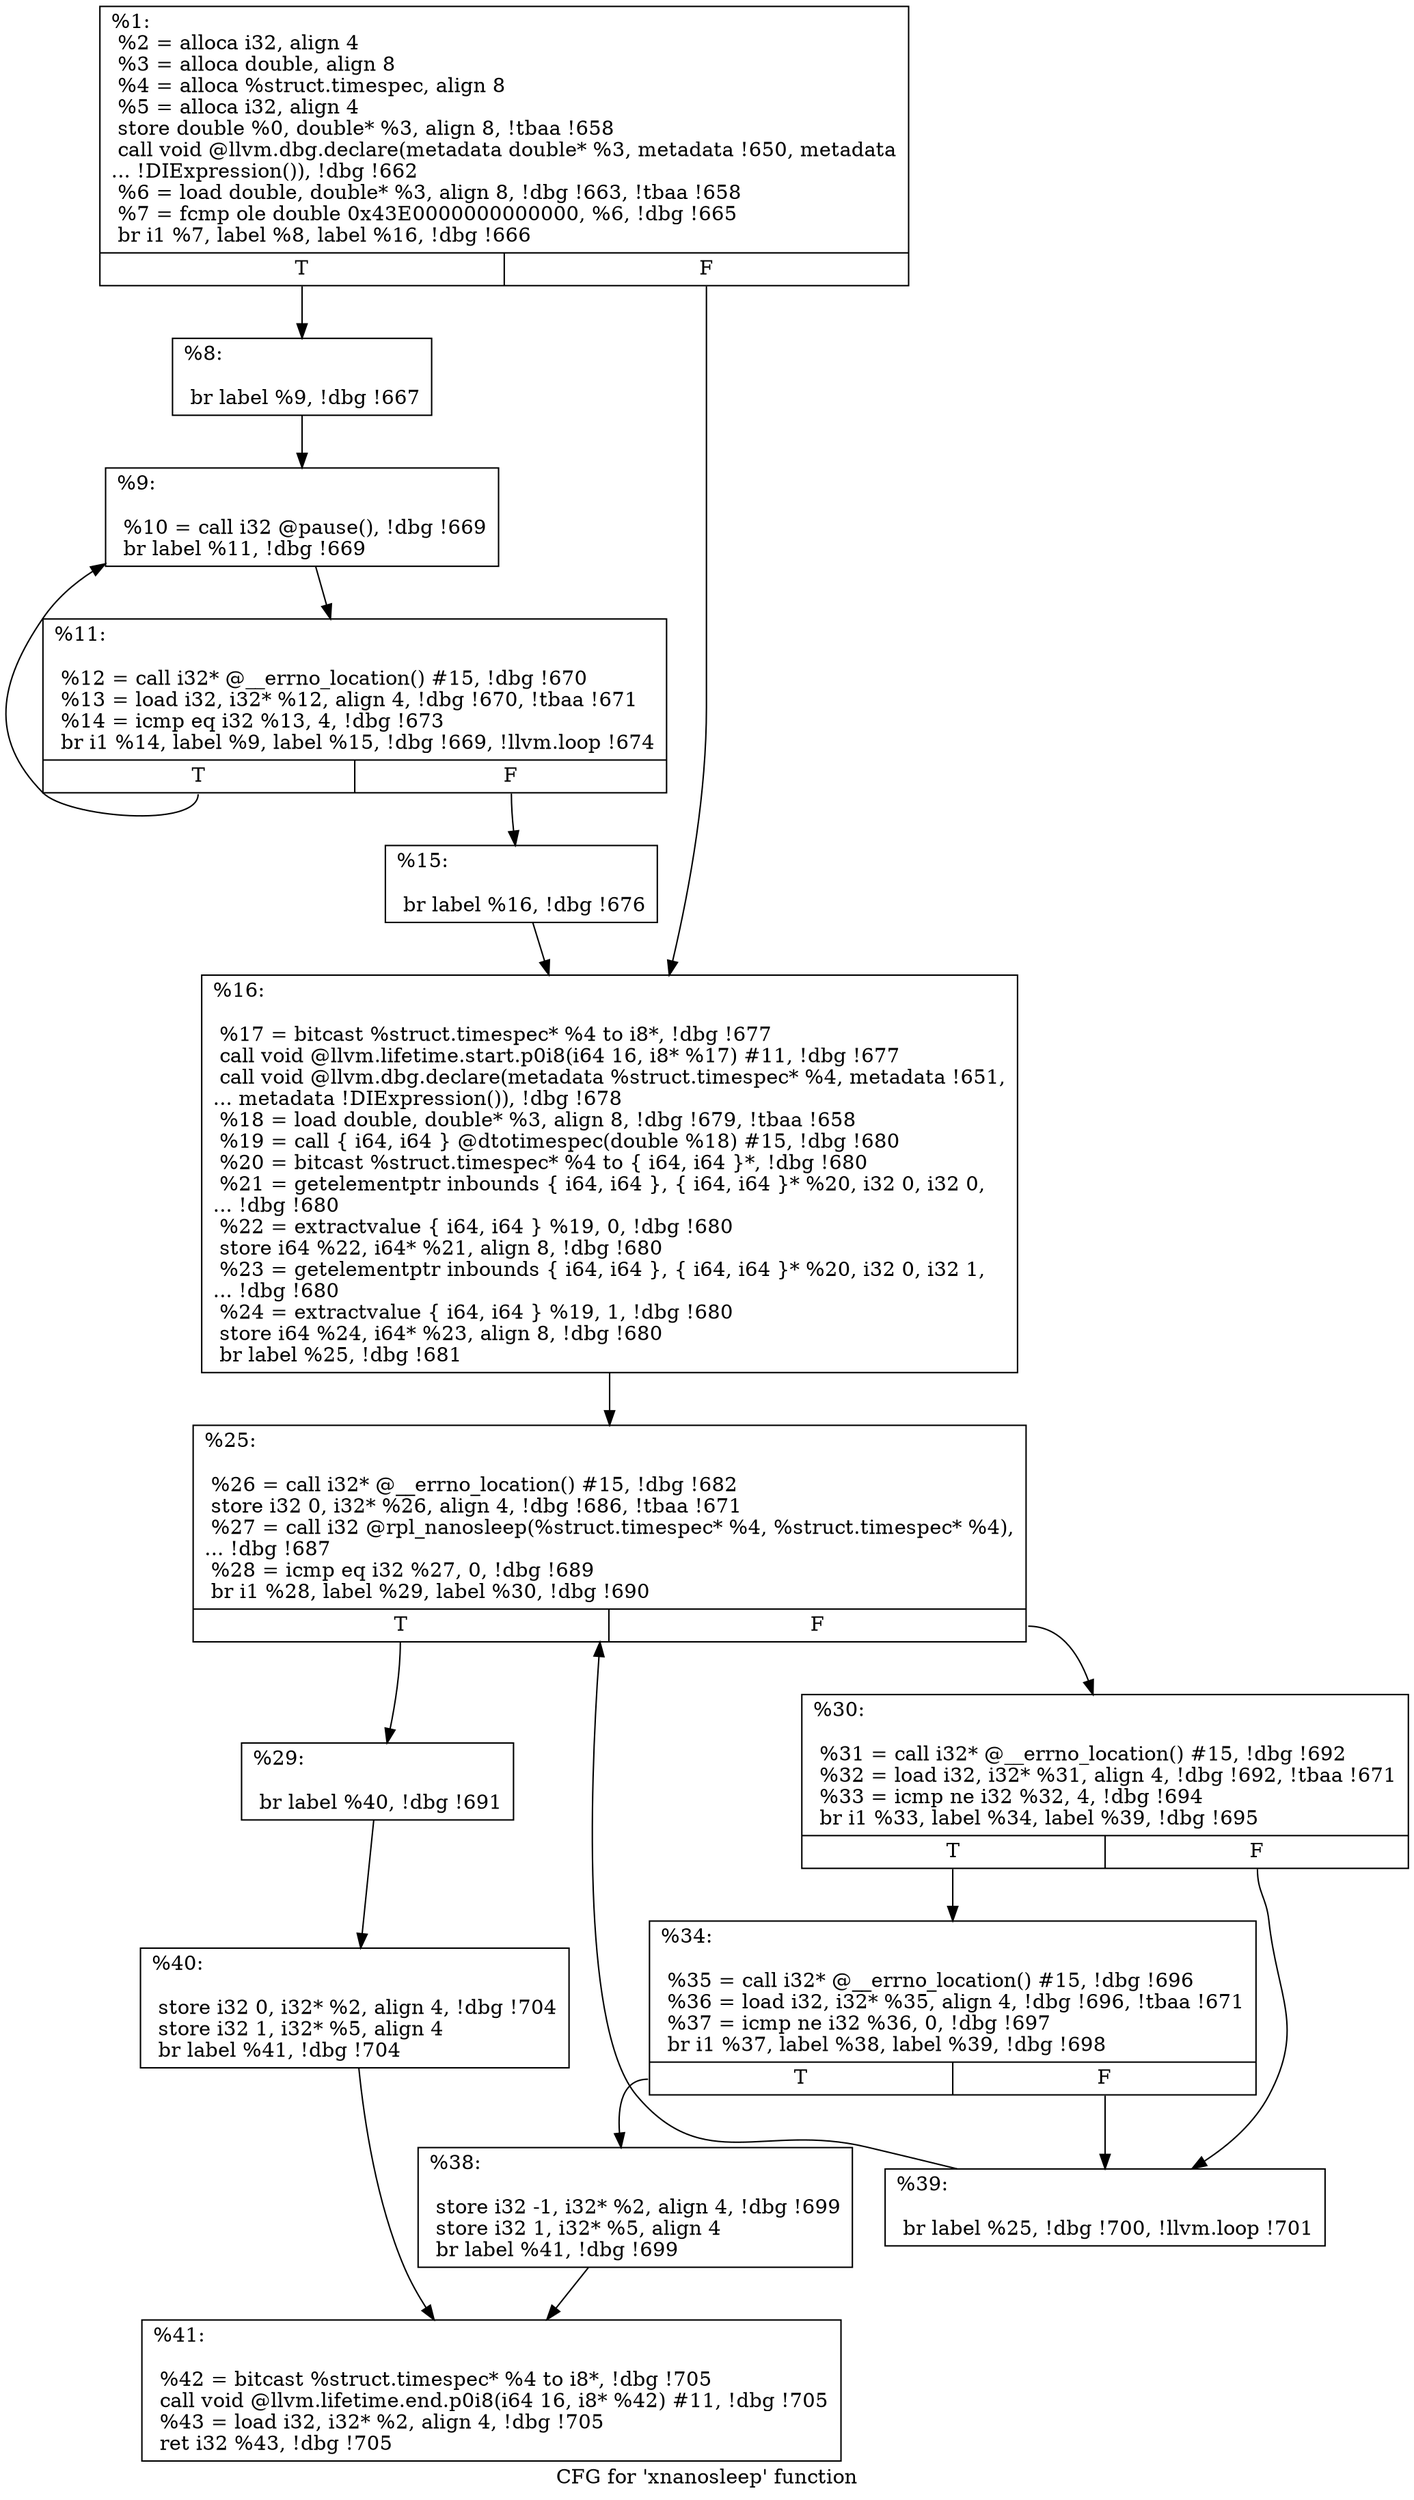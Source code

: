 digraph "CFG for 'xnanosleep' function" {
	label="CFG for 'xnanosleep' function";

	Node0x25962f0 [shape=record,label="{%1:\l  %2 = alloca i32, align 4\l  %3 = alloca double, align 8\l  %4 = alloca %struct.timespec, align 8\l  %5 = alloca i32, align 4\l  store double %0, double* %3, align 8, !tbaa !658\l  call void @llvm.dbg.declare(metadata double* %3, metadata !650, metadata\l... !DIExpression()), !dbg !662\l  %6 = load double, double* %3, align 8, !dbg !663, !tbaa !658\l  %7 = fcmp ole double 0x43E0000000000000, %6, !dbg !665\l  br i1 %7, label %8, label %16, !dbg !666\l|{<s0>T|<s1>F}}"];
	Node0x25962f0:s0 -> Node0x2596850;
	Node0x25962f0:s1 -> Node0x2596990;
	Node0x2596850 [shape=record,label="{%8:\l\l  br label %9, !dbg !667\l}"];
	Node0x2596850 -> Node0x25968a0;
	Node0x25968a0 [shape=record,label="{%9:\l\l  %10 = call i32 @pause(), !dbg !669\l  br label %11, !dbg !669\l}"];
	Node0x25968a0 -> Node0x25968f0;
	Node0x25968f0 [shape=record,label="{%11:\l\l  %12 = call i32* @__errno_location() #15, !dbg !670\l  %13 = load i32, i32* %12, align 4, !dbg !670, !tbaa !671\l  %14 = icmp eq i32 %13, 4, !dbg !673\l  br i1 %14, label %9, label %15, !dbg !669, !llvm.loop !674\l|{<s0>T|<s1>F}}"];
	Node0x25968f0:s0 -> Node0x25968a0;
	Node0x25968f0:s1 -> Node0x2596940;
	Node0x2596940 [shape=record,label="{%15:\l\l  br label %16, !dbg !676\l}"];
	Node0x2596940 -> Node0x2596990;
	Node0x2596990 [shape=record,label="{%16:\l\l  %17 = bitcast %struct.timespec* %4 to i8*, !dbg !677\l  call void @llvm.lifetime.start.p0i8(i64 16, i8* %17) #11, !dbg !677\l  call void @llvm.dbg.declare(metadata %struct.timespec* %4, metadata !651,\l... metadata !DIExpression()), !dbg !678\l  %18 = load double, double* %3, align 8, !dbg !679, !tbaa !658\l  %19 = call \{ i64, i64 \} @dtotimespec(double %18) #15, !dbg !680\l  %20 = bitcast %struct.timespec* %4 to \{ i64, i64 \}*, !dbg !680\l  %21 = getelementptr inbounds \{ i64, i64 \}, \{ i64, i64 \}* %20, i32 0, i32 0,\l... !dbg !680\l  %22 = extractvalue \{ i64, i64 \} %19, 0, !dbg !680\l  store i64 %22, i64* %21, align 8, !dbg !680\l  %23 = getelementptr inbounds \{ i64, i64 \}, \{ i64, i64 \}* %20, i32 0, i32 1,\l... !dbg !680\l  %24 = extractvalue \{ i64, i64 \} %19, 1, !dbg !680\l  store i64 %24, i64* %23, align 8, !dbg !680\l  br label %25, !dbg !681\l}"];
	Node0x2596990 -> Node0x25969e0;
	Node0x25969e0 [shape=record,label="{%25:\l\l  %26 = call i32* @__errno_location() #15, !dbg !682\l  store i32 0, i32* %26, align 4, !dbg !686, !tbaa !671\l  %27 = call i32 @rpl_nanosleep(%struct.timespec* %4, %struct.timespec* %4),\l... !dbg !687\l  %28 = icmp eq i32 %27, 0, !dbg !689\l  br i1 %28, label %29, label %30, !dbg !690\l|{<s0>T|<s1>F}}"];
	Node0x25969e0:s0 -> Node0x2596a30;
	Node0x25969e0:s1 -> Node0x2596a80;
	Node0x2596a30 [shape=record,label="{%29:\l\l  br label %40, !dbg !691\l}"];
	Node0x2596a30 -> Node0x2596bc0;
	Node0x2596a80 [shape=record,label="{%30:\l\l  %31 = call i32* @__errno_location() #15, !dbg !692\l  %32 = load i32, i32* %31, align 4, !dbg !692, !tbaa !671\l  %33 = icmp ne i32 %32, 4, !dbg !694\l  br i1 %33, label %34, label %39, !dbg !695\l|{<s0>T|<s1>F}}"];
	Node0x2596a80:s0 -> Node0x2596ad0;
	Node0x2596a80:s1 -> Node0x2596b70;
	Node0x2596ad0 [shape=record,label="{%34:\l\l  %35 = call i32* @__errno_location() #15, !dbg !696\l  %36 = load i32, i32* %35, align 4, !dbg !696, !tbaa !671\l  %37 = icmp ne i32 %36, 0, !dbg !697\l  br i1 %37, label %38, label %39, !dbg !698\l|{<s0>T|<s1>F}}"];
	Node0x2596ad0:s0 -> Node0x2596b20;
	Node0x2596ad0:s1 -> Node0x2596b70;
	Node0x2596b20 [shape=record,label="{%38:\l\l  store i32 -1, i32* %2, align 4, !dbg !699\l  store i32 1, i32* %5, align 4\l  br label %41, !dbg !699\l}"];
	Node0x2596b20 -> Node0x2596c10;
	Node0x2596b70 [shape=record,label="{%39:\l\l  br label %25, !dbg !700, !llvm.loop !701\l}"];
	Node0x2596b70 -> Node0x25969e0;
	Node0x2596bc0 [shape=record,label="{%40:\l\l  store i32 0, i32* %2, align 4, !dbg !704\l  store i32 1, i32* %5, align 4\l  br label %41, !dbg !704\l}"];
	Node0x2596bc0 -> Node0x2596c10;
	Node0x2596c10 [shape=record,label="{%41:\l\l  %42 = bitcast %struct.timespec* %4 to i8*, !dbg !705\l  call void @llvm.lifetime.end.p0i8(i64 16, i8* %42) #11, !dbg !705\l  %43 = load i32, i32* %2, align 4, !dbg !705\l  ret i32 %43, !dbg !705\l}"];
}
